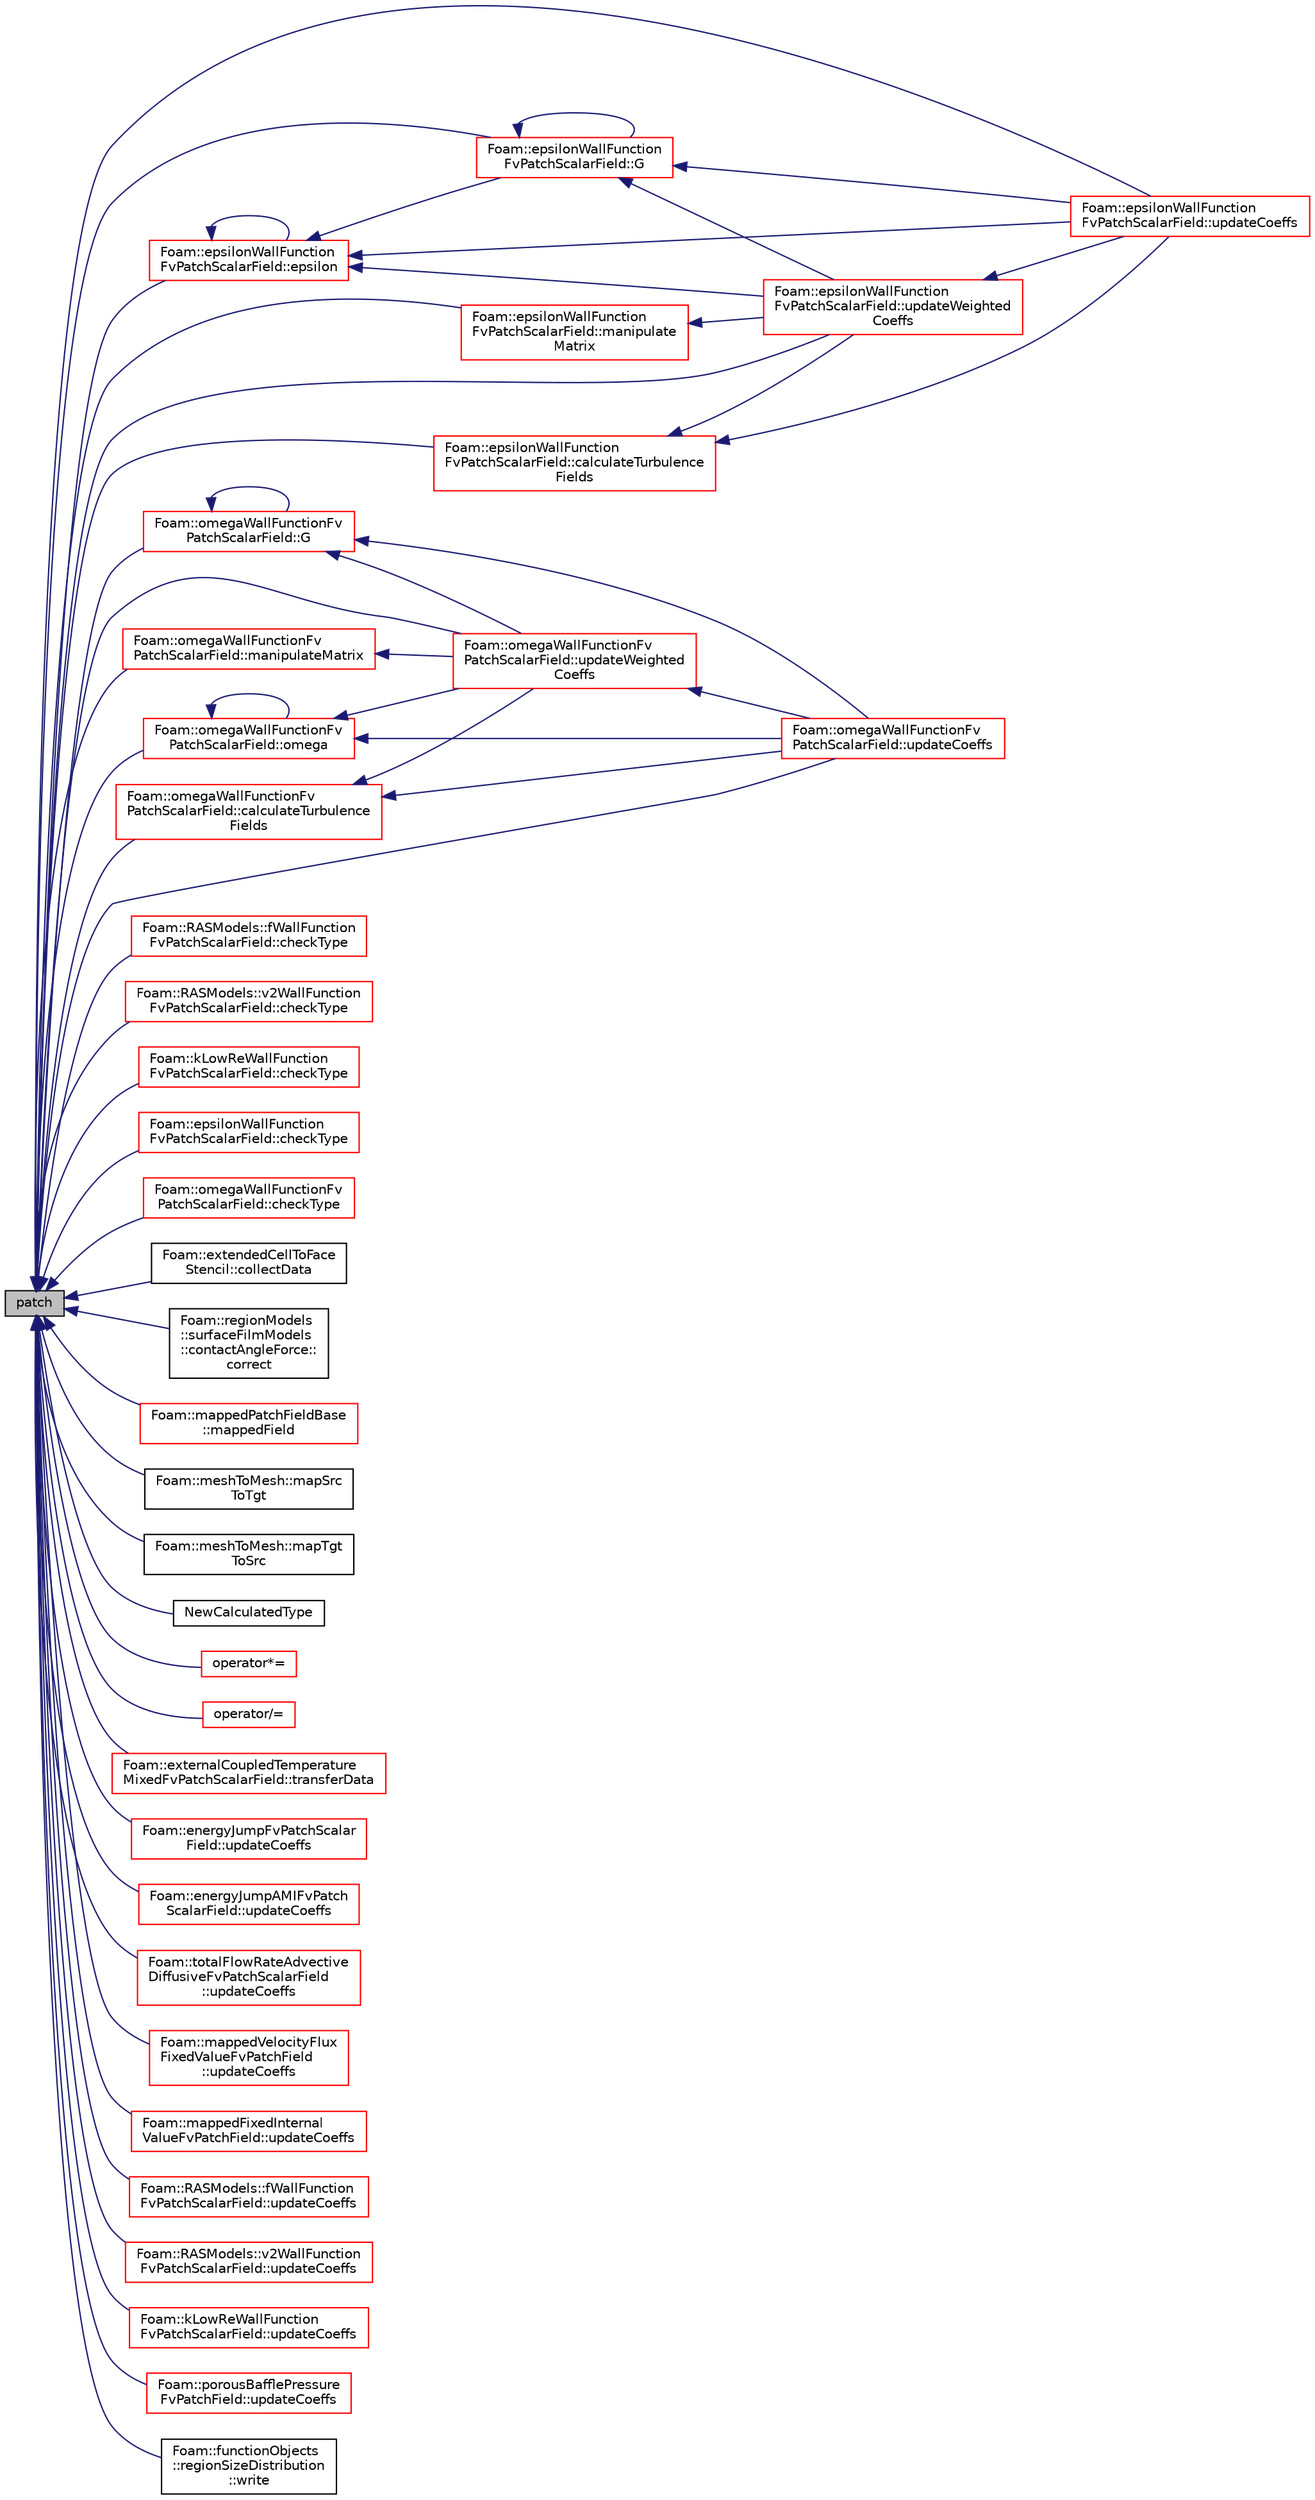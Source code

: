 digraph "patch"
{
  bgcolor="transparent";
  edge [fontname="Helvetica",fontsize="10",labelfontname="Helvetica",labelfontsize="10"];
  node [fontname="Helvetica",fontsize="10",shape=record];
  rankdir="LR";
  Node1 [label="patch",height=0.2,width=0.4,color="black", fillcolor="grey75", style="filled", fontcolor="black"];
  Node1 -> Node2 [dir="back",color="midnightblue",fontsize="10",style="solid",fontname="Helvetica"];
  Node2 [label="Foam::epsilonWallFunction\lFvPatchScalarField::calculateTurbulence\lFields",height=0.2,width=0.4,color="red",URL="$a00669.html#ae66449fc0b530766847f6369c9d47e9e",tooltip="Main driver to calculate the turbulence fields. "];
  Node2 -> Node3 [dir="back",color="midnightblue",fontsize="10",style="solid",fontname="Helvetica"];
  Node3 [label="Foam::epsilonWallFunction\lFvPatchScalarField::updateCoeffs",height=0.2,width=0.4,color="red",URL="$a00669.html#a7e24eafac629d3733181cd942d4c902f",tooltip="Update the coefficients associated with the patch field. "];
  Node2 -> Node4 [dir="back",color="midnightblue",fontsize="10",style="solid",fontname="Helvetica"];
  Node4 [label="Foam::epsilonWallFunction\lFvPatchScalarField::updateWeighted\lCoeffs",height=0.2,width=0.4,color="red",URL="$a00669.html#abdb19742355ced144cd0033d4c5b1e35",tooltip="Update the coefficients associated with the patch field. "];
  Node4 -> Node3 [dir="back",color="midnightblue",fontsize="10",style="solid",fontname="Helvetica"];
  Node1 -> Node5 [dir="back",color="midnightblue",fontsize="10",style="solid",fontname="Helvetica"];
  Node5 [label="Foam::omegaWallFunctionFv\lPatchScalarField::calculateTurbulence\lFields",height=0.2,width=0.4,color="red",URL="$a01750.html#ad354b2bce4bd90afc465c2dff69b24d6",tooltip="Main driver to calculate the turbulence fields. "];
  Node5 -> Node6 [dir="back",color="midnightblue",fontsize="10",style="solid",fontname="Helvetica"];
  Node6 [label="Foam::omegaWallFunctionFv\lPatchScalarField::updateCoeffs",height=0.2,width=0.4,color="red",URL="$a01750.html#a7e24eafac629d3733181cd942d4c902f",tooltip="Update the coefficients associated with the patch field. "];
  Node5 -> Node7 [dir="back",color="midnightblue",fontsize="10",style="solid",fontname="Helvetica"];
  Node7 [label="Foam::omegaWallFunctionFv\lPatchScalarField::updateWeighted\lCoeffs",height=0.2,width=0.4,color="red",URL="$a01750.html#abdb19742355ced144cd0033d4c5b1e35",tooltip="Update the coefficients associated with the patch field. "];
  Node7 -> Node6 [dir="back",color="midnightblue",fontsize="10",style="solid",fontname="Helvetica"];
  Node1 -> Node8 [dir="back",color="midnightblue",fontsize="10",style="solid",fontname="Helvetica"];
  Node8 [label="Foam::RASModels::fWallFunction\lFvPatchScalarField::checkType",height=0.2,width=0.4,color="red",URL="$a00908.html#ad72f1118ee25d5a9fcb73f4c5d8ea9d0",tooltip="Check the type of the patch. "];
  Node1 -> Node9 [dir="back",color="midnightblue",fontsize="10",style="solid",fontname="Helvetica"];
  Node9 [label="Foam::RASModels::v2WallFunction\lFvPatchScalarField::checkType",height=0.2,width=0.4,color="red",URL="$a02888.html#ad72f1118ee25d5a9fcb73f4c5d8ea9d0",tooltip="Check the type of the patch. "];
  Node1 -> Node10 [dir="back",color="midnightblue",fontsize="10",style="solid",fontname="Helvetica"];
  Node10 [label="Foam::kLowReWallFunction\lFvPatchScalarField::checkType",height=0.2,width=0.4,color="red",URL="$a01265.html#ad72f1118ee25d5a9fcb73f4c5d8ea9d0",tooltip="Check the type of the patch. "];
  Node1 -> Node11 [dir="back",color="midnightblue",fontsize="10",style="solid",fontname="Helvetica"];
  Node11 [label="Foam::epsilonWallFunction\lFvPatchScalarField::checkType",height=0.2,width=0.4,color="red",URL="$a00669.html#ad72f1118ee25d5a9fcb73f4c5d8ea9d0",tooltip="Check the type of the patch. "];
  Node1 -> Node12 [dir="back",color="midnightblue",fontsize="10",style="solid",fontname="Helvetica"];
  Node12 [label="Foam::omegaWallFunctionFv\lPatchScalarField::checkType",height=0.2,width=0.4,color="red",URL="$a01750.html#ad72f1118ee25d5a9fcb73f4c5d8ea9d0",tooltip="Check the type of the patch. "];
  Node1 -> Node13 [dir="back",color="midnightblue",fontsize="10",style="solid",fontname="Helvetica"];
  Node13 [label="Foam::extendedCellToFace\lStencil::collectData",height=0.2,width=0.4,color="black",URL="$a00701.html#a9d8cb70c5ed08be49cf8da4be7be1c3f"];
  Node1 -> Node14 [dir="back",color="midnightblue",fontsize="10",style="solid",fontname="Helvetica"];
  Node14 [label="Foam::regionModels\l::surfaceFilmModels\l::contactAngleForce::\lcorrect",height=0.2,width=0.4,color="black",URL="$a00398.html#ae8286cb1594f9b26a1c5291173459307",tooltip="Correct. "];
  Node1 -> Node15 [dir="back",color="midnightblue",fontsize="10",style="solid",fontname="Helvetica"];
  Node15 [label="Foam::epsilonWallFunction\lFvPatchScalarField::epsilon",height=0.2,width=0.4,color="red",URL="$a00669.html#aee152a883b06c60cb9cb233b9773942f",tooltip="Return non-const access to the master&#39;s epsilon field. "];
  Node15 -> Node15 [dir="back",color="midnightblue",fontsize="10",style="solid",fontname="Helvetica"];
  Node15 -> Node16 [dir="back",color="midnightblue",fontsize="10",style="solid",fontname="Helvetica"];
  Node16 [label="Foam::epsilonWallFunction\lFvPatchScalarField::G",height=0.2,width=0.4,color="red",URL="$a00669.html#aafc30a8b8cdbb2115df92328cf45d5ad",tooltip="Return non-const access to the master&#39;s G field. "];
  Node16 -> Node16 [dir="back",color="midnightblue",fontsize="10",style="solid",fontname="Helvetica"];
  Node16 -> Node3 [dir="back",color="midnightblue",fontsize="10",style="solid",fontname="Helvetica"];
  Node16 -> Node4 [dir="back",color="midnightblue",fontsize="10",style="solid",fontname="Helvetica"];
  Node15 -> Node3 [dir="back",color="midnightblue",fontsize="10",style="solid",fontname="Helvetica"];
  Node15 -> Node4 [dir="back",color="midnightblue",fontsize="10",style="solid",fontname="Helvetica"];
  Node1 -> Node16 [dir="back",color="midnightblue",fontsize="10",style="solid",fontname="Helvetica"];
  Node1 -> Node17 [dir="back",color="midnightblue",fontsize="10",style="solid",fontname="Helvetica"];
  Node17 [label="Foam::omegaWallFunctionFv\lPatchScalarField::G",height=0.2,width=0.4,color="red",URL="$a01750.html#ad35ace611250c5f497f21747c0920fec",tooltip="Return non-const access to the master&#39;s G field. "];
  Node17 -> Node17 [dir="back",color="midnightblue",fontsize="10",style="solid",fontname="Helvetica"];
  Node17 -> Node6 [dir="back",color="midnightblue",fontsize="10",style="solid",fontname="Helvetica"];
  Node17 -> Node7 [dir="back",color="midnightblue",fontsize="10",style="solid",fontname="Helvetica"];
  Node1 -> Node18 [dir="back",color="midnightblue",fontsize="10",style="solid",fontname="Helvetica"];
  Node18 [label="Foam::epsilonWallFunction\lFvPatchScalarField::manipulate\lMatrix",height=0.2,width=0.4,color="red",URL="$a00669.html#a3f0cafc1e1afd9a71ada8385e3fa343a",tooltip="Manipulate matrix. "];
  Node18 -> Node4 [dir="back",color="midnightblue",fontsize="10",style="solid",fontname="Helvetica"];
  Node1 -> Node19 [dir="back",color="midnightblue",fontsize="10",style="solid",fontname="Helvetica"];
  Node19 [label="Foam::omegaWallFunctionFv\lPatchScalarField::manipulateMatrix",height=0.2,width=0.4,color="red",URL="$a01750.html#a3f0cafc1e1afd9a71ada8385e3fa343a",tooltip="Manipulate matrix. "];
  Node19 -> Node7 [dir="back",color="midnightblue",fontsize="10",style="solid",fontname="Helvetica"];
  Node1 -> Node20 [dir="back",color="midnightblue",fontsize="10",style="solid",fontname="Helvetica"];
  Node20 [label="Foam::mappedPatchFieldBase\l::mappedField",height=0.2,width=0.4,color="red",URL="$a01455.html#af85b5ce63e4be45def690103f387de9a",tooltip="Map sampleField onto *this patch. "];
  Node1 -> Node21 [dir="back",color="midnightblue",fontsize="10",style="solid",fontname="Helvetica"];
  Node21 [label="Foam::meshToMesh::mapSrc\lToTgt",height=0.2,width=0.4,color="black",URL="$a01512.html#a209d383ec33cb0f7c966bae4335c75a7",tooltip="Interpolate a field with a defined operation. Values. "];
  Node1 -> Node22 [dir="back",color="midnightblue",fontsize="10",style="solid",fontname="Helvetica"];
  Node22 [label="Foam::meshToMesh::mapTgt\lToSrc",height=0.2,width=0.4,color="black",URL="$a01512.html#a2a50eac6d54e46cb19505a4f41de2e0b",tooltip="Interpolate a field with a defined operation. Values. "];
  Node1 -> Node23 [dir="back",color="midnightblue",fontsize="10",style="solid",fontname="Helvetica"];
  Node23 [label="NewCalculatedType",height=0.2,width=0.4,color="black",URL="$a00899.html#a97ccba406b0862d4b6fe99fd1932c4b6"];
  Node1 -> Node24 [dir="back",color="midnightblue",fontsize="10",style="solid",fontname="Helvetica"];
  Node24 [label="Foam::omegaWallFunctionFv\lPatchScalarField::omega",height=0.2,width=0.4,color="red",URL="$a01750.html#a0a19ade47a22371d23b806d6b945dc4a",tooltip="Return non-const access to the master&#39;s omega field. "];
  Node24 -> Node24 [dir="back",color="midnightblue",fontsize="10",style="solid",fontname="Helvetica"];
  Node24 -> Node6 [dir="back",color="midnightblue",fontsize="10",style="solid",fontname="Helvetica"];
  Node24 -> Node7 [dir="back",color="midnightblue",fontsize="10",style="solid",fontname="Helvetica"];
  Node1 -> Node25 [dir="back",color="midnightblue",fontsize="10",style="solid",fontname="Helvetica"];
  Node25 [label="operator*=",height=0.2,width=0.4,color="red",URL="$a00899.html#a9afcc088cdd9804177e31cf8b7b92a13"];
  Node1 -> Node26 [dir="back",color="midnightblue",fontsize="10",style="solid",fontname="Helvetica"];
  Node26 [label="operator/=",height=0.2,width=0.4,color="red",URL="$a00899.html#ada84c5b1b6373d51394fb24808818394"];
  Node1 -> Node27 [dir="back",color="midnightblue",fontsize="10",style="solid",fontname="Helvetica"];
  Node27 [label="Foam::externalCoupledTemperature\lMixedFvPatchScalarField::transferData",height=0.2,width=0.4,color="red",URL="$a00712.html#a0b1b3cb36932ce3499b0f68b6172d183",tooltip="Transfer data for external source. "];
  Node1 -> Node28 [dir="back",color="midnightblue",fontsize="10",style="solid",fontname="Helvetica"];
  Node28 [label="Foam::energyJumpFvPatchScalar\lField::updateCoeffs",height=0.2,width=0.4,color="red",URL="$a00640.html#a7e24eafac629d3733181cd942d4c902f",tooltip="Update the coefficients. "];
  Node1 -> Node29 [dir="back",color="midnightblue",fontsize="10",style="solid",fontname="Helvetica"];
  Node29 [label="Foam::energyJumpAMIFvPatch\lScalarField::updateCoeffs",height=0.2,width=0.4,color="red",URL="$a00639.html#a7e24eafac629d3733181cd942d4c902f",tooltip="Update the coefficients. "];
  Node1 -> Node30 [dir="back",color="midnightblue",fontsize="10",style="solid",fontname="Helvetica"];
  Node30 [label="Foam::totalFlowRateAdvective\lDiffusiveFvPatchScalarField\l::updateCoeffs",height=0.2,width=0.4,color="red",URL="$a02730.html#a7e24eafac629d3733181cd942d4c902f",tooltip="Update the coefficients associated with the patch field. "];
  Node1 -> Node31 [dir="back",color="midnightblue",fontsize="10",style="solid",fontname="Helvetica"];
  Node31 [label="Foam::mappedVelocityFlux\lFixedValueFvPatchField\l::updateCoeffs",height=0.2,width=0.4,color="red",URL="$a01460.html#a7e24eafac629d3733181cd942d4c902f",tooltip="Update the coefficients associated with the patch field. "];
  Node1 -> Node32 [dir="back",color="midnightblue",fontsize="10",style="solid",fontname="Helvetica"];
  Node32 [label="Foam::mappedFixedInternal\lValueFvPatchField::updateCoeffs",height=0.2,width=0.4,color="red",URL="$a01449.html#a7e24eafac629d3733181cd942d4c902f",tooltip="Update the coefficients associated with the patch field. "];
  Node1 -> Node33 [dir="back",color="midnightblue",fontsize="10",style="solid",fontname="Helvetica"];
  Node33 [label="Foam::RASModels::fWallFunction\lFvPatchScalarField::updateCoeffs",height=0.2,width=0.4,color="red",URL="$a00908.html#a7e24eafac629d3733181cd942d4c902f",tooltip="Update the coefficients associated with the patch field. "];
  Node1 -> Node34 [dir="back",color="midnightblue",fontsize="10",style="solid",fontname="Helvetica"];
  Node34 [label="Foam::RASModels::v2WallFunction\lFvPatchScalarField::updateCoeffs",height=0.2,width=0.4,color="red",URL="$a02888.html#a7e24eafac629d3733181cd942d4c902f",tooltip="Update the coefficients associated with the patch field. "];
  Node1 -> Node35 [dir="back",color="midnightblue",fontsize="10",style="solid",fontname="Helvetica"];
  Node35 [label="Foam::kLowReWallFunction\lFvPatchScalarField::updateCoeffs",height=0.2,width=0.4,color="red",URL="$a01265.html#a7e24eafac629d3733181cd942d4c902f",tooltip="Update the coefficients associated with the patch field. "];
  Node1 -> Node36 [dir="back",color="midnightblue",fontsize="10",style="solid",fontname="Helvetica"];
  Node36 [label="Foam::porousBafflePressure\lFvPatchField::updateCoeffs",height=0.2,width=0.4,color="red",URL="$a01983.html#a7e24eafac629d3733181cd942d4c902f",tooltip="Update the coefficients associated with the patch field. "];
  Node1 -> Node3 [dir="back",color="midnightblue",fontsize="10",style="solid",fontname="Helvetica"];
  Node1 -> Node6 [dir="back",color="midnightblue",fontsize="10",style="solid",fontname="Helvetica"];
  Node1 -> Node4 [dir="back",color="midnightblue",fontsize="10",style="solid",fontname="Helvetica"];
  Node1 -> Node7 [dir="back",color="midnightblue",fontsize="10",style="solid",fontname="Helvetica"];
  Node1 -> Node37 [dir="back",color="midnightblue",fontsize="10",style="solid",fontname="Helvetica"];
  Node37 [label="Foam::functionObjects\l::regionSizeDistribution\l::write",height=0.2,width=0.4,color="black",URL="$a02199.html#ae8f6374e29a250261b3979bbd6e5cb40",tooltip="Calculate the regionSizeDistribution and write. "];
}

